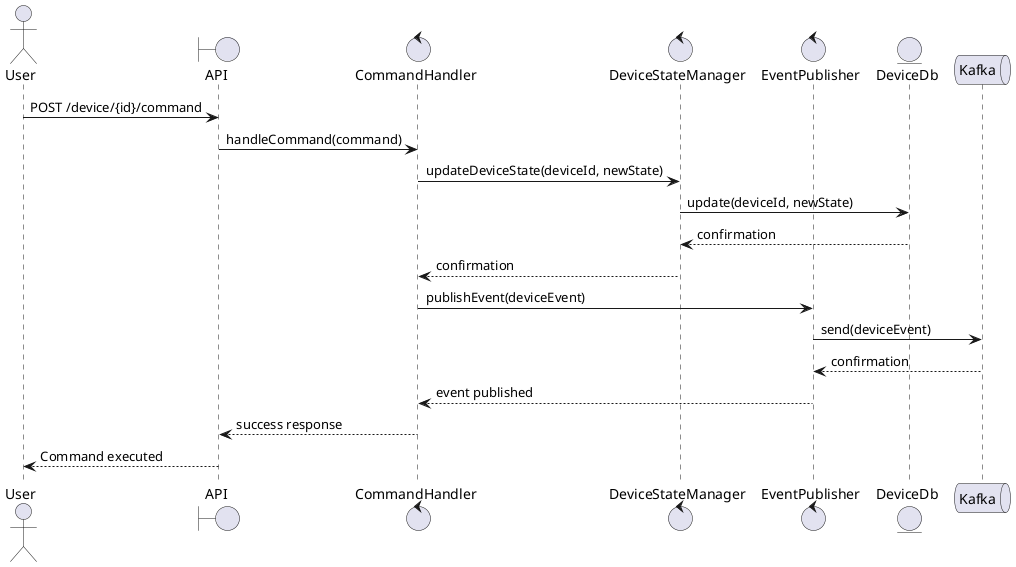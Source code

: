 @startuml
actor User
boundary API
control CommandHandler
control DeviceStateManager
control EventPublisher
entity DeviceDb
queue Kafka

User -> API : POST /device/{id}/command
API -> CommandHandler : handleCommand(command)
CommandHandler -> DeviceStateManager : updateDeviceState(deviceId, newState)
DeviceStateManager -> DeviceDb : update(deviceId, newState)
DeviceDb --> DeviceStateManager : confirmation
DeviceStateManager --> CommandHandler : confirmation
CommandHandler -> EventPublisher : publishEvent(deviceEvent)
EventPublisher -> Kafka : send(deviceEvent)
Kafka --> EventPublisher : confirmation
EventPublisher --> CommandHandler : event published
CommandHandler --> API : success response
API --> User : Command executed
@enduml